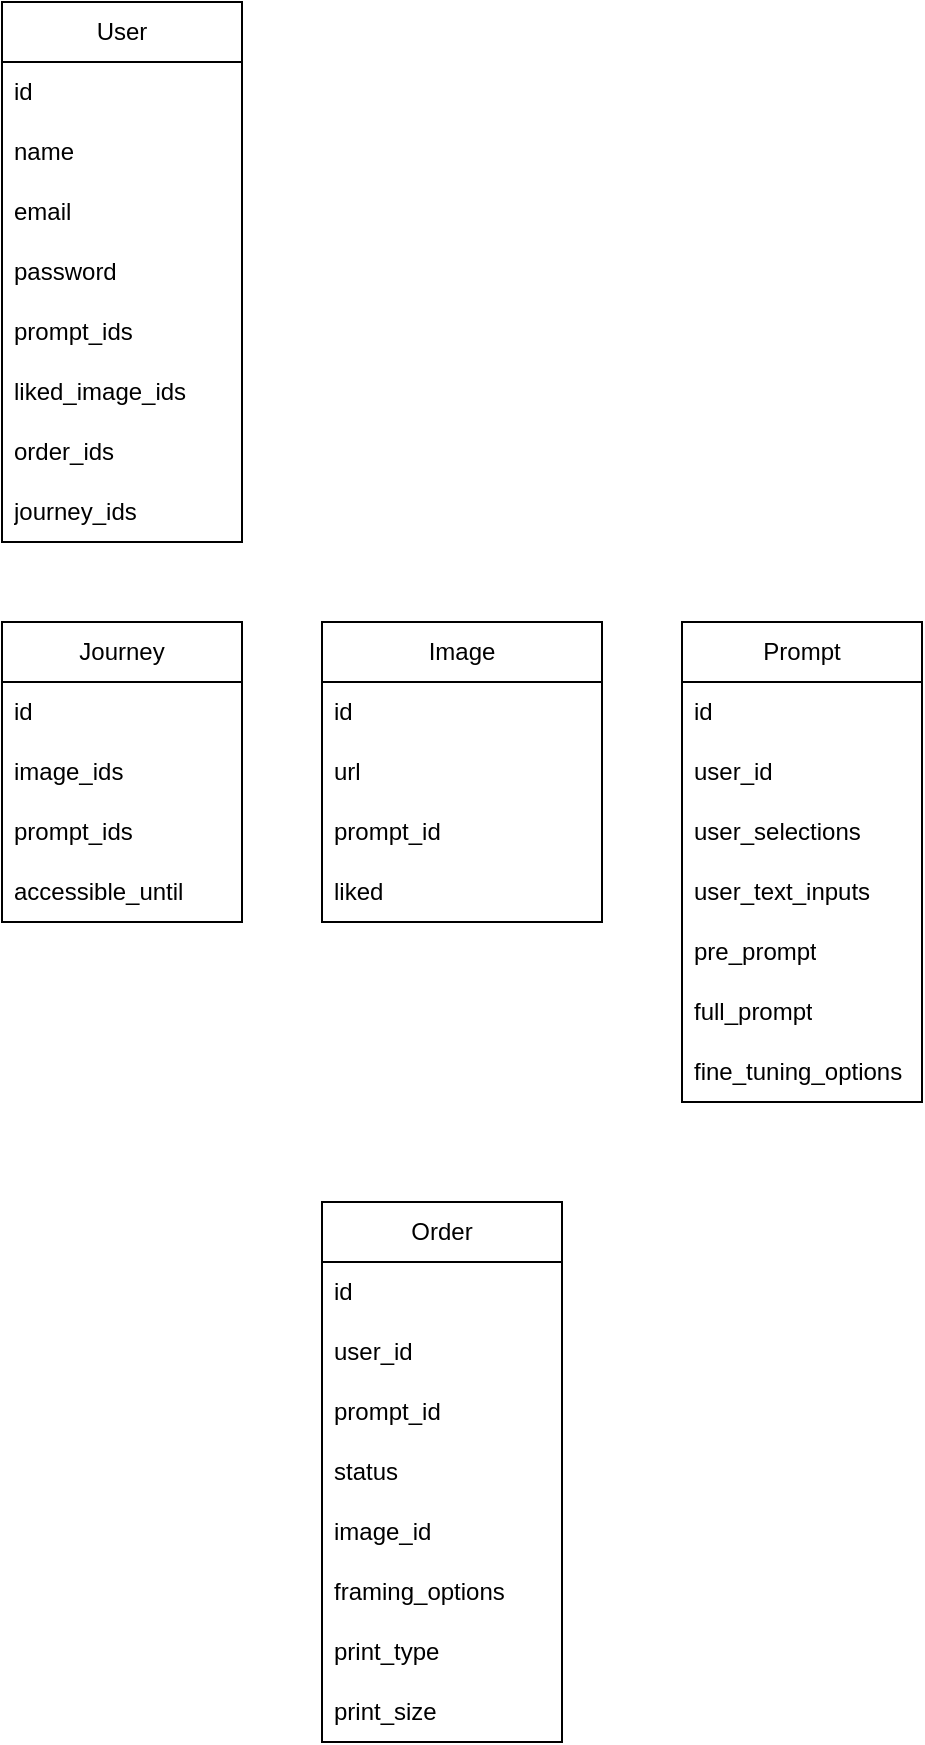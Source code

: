 <mxfile version="21.2.8" type="device">
  <diagram name="Page-1" id="mRpUkiUvPYsFzHzaxMEt">
    <mxGraphModel dx="687" dy="671" grid="1" gridSize="10" guides="1" tooltips="1" connect="1" arrows="1" fold="1" page="1" pageScale="1" pageWidth="850" pageHeight="1100" math="0" shadow="0">
      <root>
        <mxCell id="0" />
        <mxCell id="1" parent="0" />
        <mxCell id="lTGVT3LhuYlcSN3kLbki-1" value="User" style="swimlane;fontStyle=0;childLayout=stackLayout;horizontal=1;startSize=30;horizontalStack=0;resizeParent=1;resizeParentMax=0;resizeLast=0;collapsible=1;marginBottom=0;whiteSpace=wrap;html=1;" parent="1" vertex="1">
          <mxGeometry x="40" y="40" width="120" height="270" as="geometry">
            <mxRectangle x="530" y="440" width="70" height="30" as="alternateBounds" />
          </mxGeometry>
        </mxCell>
        <mxCell id="lTGVT3LhuYlcSN3kLbki-2" value="id" style="text;strokeColor=none;fillColor=none;align=left;verticalAlign=middle;spacingLeft=4;spacingRight=4;overflow=hidden;points=[[0,0.5],[1,0.5]];portConstraint=eastwest;rotatable=0;whiteSpace=wrap;html=1;" parent="lTGVT3LhuYlcSN3kLbki-1" vertex="1">
          <mxGeometry y="30" width="120" height="30" as="geometry" />
        </mxCell>
        <mxCell id="lTGVT3LhuYlcSN3kLbki-3" value="name" style="text;strokeColor=none;fillColor=none;align=left;verticalAlign=middle;spacingLeft=4;spacingRight=4;overflow=hidden;points=[[0,0.5],[1,0.5]];portConstraint=eastwest;rotatable=0;whiteSpace=wrap;html=1;" parent="lTGVT3LhuYlcSN3kLbki-1" vertex="1">
          <mxGeometry y="60" width="120" height="30" as="geometry" />
        </mxCell>
        <mxCell id="lTGVT3LhuYlcSN3kLbki-4" value="email" style="text;strokeColor=none;fillColor=none;align=left;verticalAlign=middle;spacingLeft=4;spacingRight=4;overflow=hidden;points=[[0,0.5],[1,0.5]];portConstraint=eastwest;rotatable=0;whiteSpace=wrap;html=1;" parent="lTGVT3LhuYlcSN3kLbki-1" vertex="1">
          <mxGeometry y="90" width="120" height="30" as="geometry" />
        </mxCell>
        <mxCell id="lTGVT3LhuYlcSN3kLbki-5" value="password" style="text;strokeColor=none;fillColor=none;align=left;verticalAlign=middle;spacingLeft=4;spacingRight=4;overflow=hidden;points=[[0,0.5],[1,0.5]];portConstraint=eastwest;rotatable=0;whiteSpace=wrap;html=1;" parent="lTGVT3LhuYlcSN3kLbki-1" vertex="1">
          <mxGeometry y="120" width="120" height="30" as="geometry" />
        </mxCell>
        <mxCell id="lTGVT3LhuYlcSN3kLbki-17" value="prompt_ids" style="text;strokeColor=none;fillColor=none;align=left;verticalAlign=middle;spacingLeft=4;spacingRight=4;overflow=hidden;points=[[0,0.5],[1,0.5]];portConstraint=eastwest;rotatable=0;whiteSpace=wrap;html=1;" parent="lTGVT3LhuYlcSN3kLbki-1" vertex="1">
          <mxGeometry y="150" width="120" height="30" as="geometry" />
        </mxCell>
        <mxCell id="lTGVT3LhuYlcSN3kLbki-31" value="liked_image_ids" style="text;strokeColor=none;fillColor=none;align=left;verticalAlign=middle;spacingLeft=4;spacingRight=4;overflow=hidden;points=[[0,0.5],[1,0.5]];portConstraint=eastwest;rotatable=0;whiteSpace=wrap;html=1;" parent="lTGVT3LhuYlcSN3kLbki-1" vertex="1">
          <mxGeometry y="180" width="120" height="30" as="geometry" />
        </mxCell>
        <mxCell id="lTGVT3LhuYlcSN3kLbki-45" value="order_ids" style="text;strokeColor=none;fillColor=none;align=left;verticalAlign=middle;spacingLeft=4;spacingRight=4;overflow=hidden;points=[[0,0.5],[1,0.5]];portConstraint=eastwest;rotatable=0;whiteSpace=wrap;html=1;" parent="lTGVT3LhuYlcSN3kLbki-1" vertex="1">
          <mxGeometry y="210" width="120" height="30" as="geometry" />
        </mxCell>
        <mxCell id="lTGVT3LhuYlcSN3kLbki-19" value="journey_ids" style="text;strokeColor=none;fillColor=none;align=left;verticalAlign=middle;spacingLeft=4;spacingRight=4;overflow=hidden;points=[[0,0.5],[1,0.5]];portConstraint=eastwest;rotatable=0;whiteSpace=wrap;html=1;" parent="lTGVT3LhuYlcSN3kLbki-1" vertex="1">
          <mxGeometry y="240" width="120" height="30" as="geometry" />
        </mxCell>
        <mxCell id="lTGVT3LhuYlcSN3kLbki-6" value="Prompt" style="swimlane;fontStyle=0;childLayout=stackLayout;horizontal=1;startSize=30;horizontalStack=0;resizeParent=1;resizeParentMax=0;resizeLast=0;collapsible=1;marginBottom=0;whiteSpace=wrap;html=1;" parent="1" vertex="1">
          <mxGeometry x="380" y="350" width="120" height="240" as="geometry" />
        </mxCell>
        <mxCell id="lTGVT3LhuYlcSN3kLbki-7" value="id" style="text;strokeColor=none;fillColor=none;align=left;verticalAlign=middle;spacingLeft=4;spacingRight=4;overflow=hidden;points=[[0,0.5],[1,0.5]];portConstraint=eastwest;rotatable=0;whiteSpace=wrap;html=1;" parent="lTGVT3LhuYlcSN3kLbki-6" vertex="1">
          <mxGeometry y="30" width="120" height="30" as="geometry" />
        </mxCell>
        <mxCell id="lTGVT3LhuYlcSN3kLbki-8" value="user_id" style="text;strokeColor=none;fillColor=none;align=left;verticalAlign=middle;spacingLeft=4;spacingRight=4;overflow=hidden;points=[[0,0.5],[1,0.5]];portConstraint=eastwest;rotatable=0;whiteSpace=wrap;html=1;" parent="lTGVT3LhuYlcSN3kLbki-6" vertex="1">
          <mxGeometry y="60" width="120" height="30" as="geometry" />
        </mxCell>
        <mxCell id="lTGVT3LhuYlcSN3kLbki-9" value="user_selections" style="text;strokeColor=none;fillColor=none;align=left;verticalAlign=middle;spacingLeft=4;spacingRight=4;overflow=hidden;points=[[0,0.5],[1,0.5]];portConstraint=eastwest;rotatable=0;whiteSpace=wrap;html=1;" parent="lTGVT3LhuYlcSN3kLbki-6" vertex="1">
          <mxGeometry y="90" width="120" height="30" as="geometry" />
        </mxCell>
        <mxCell id="lTGVT3LhuYlcSN3kLbki-24" value="user_text_inputs" style="text;strokeColor=none;fillColor=none;align=left;verticalAlign=middle;spacingLeft=4;spacingRight=4;overflow=hidden;points=[[0,0.5],[1,0.5]];portConstraint=eastwest;rotatable=0;whiteSpace=wrap;html=1;" parent="lTGVT3LhuYlcSN3kLbki-6" vertex="1">
          <mxGeometry y="120" width="120" height="30" as="geometry" />
        </mxCell>
        <mxCell id="lTGVT3LhuYlcSN3kLbki-10" value="pre_prompt" style="text;strokeColor=none;fillColor=none;align=left;verticalAlign=middle;spacingLeft=4;spacingRight=4;overflow=hidden;points=[[0,0.5],[1,0.5]];portConstraint=eastwest;rotatable=0;whiteSpace=wrap;html=1;" parent="lTGVT3LhuYlcSN3kLbki-6" vertex="1">
          <mxGeometry y="150" width="120" height="30" as="geometry" />
        </mxCell>
        <mxCell id="lTGVT3LhuYlcSN3kLbki-11" value="full_prompt" style="text;strokeColor=none;fillColor=none;align=left;verticalAlign=middle;spacingLeft=4;spacingRight=4;overflow=hidden;points=[[0,0.5],[1,0.5]];portConstraint=eastwest;rotatable=0;whiteSpace=wrap;html=1;" parent="lTGVT3LhuYlcSN3kLbki-6" vertex="1">
          <mxGeometry y="180" width="120" height="30" as="geometry" />
        </mxCell>
        <mxCell id="lTGVT3LhuYlcSN3kLbki-51" value="fine_tuning_options" style="text;strokeColor=none;fillColor=none;align=left;verticalAlign=middle;spacingLeft=4;spacingRight=4;overflow=hidden;points=[[0,0.5],[1,0.5]];portConstraint=eastwest;rotatable=0;whiteSpace=wrap;html=1;" parent="lTGVT3LhuYlcSN3kLbki-6" vertex="1">
          <mxGeometry y="210" width="120" height="30" as="geometry" />
        </mxCell>
        <mxCell id="lTGVT3LhuYlcSN3kLbki-13" value="Order" style="swimlane;fontStyle=0;childLayout=stackLayout;horizontal=1;startSize=30;horizontalStack=0;resizeParent=1;resizeParentMax=0;resizeLast=0;collapsible=1;marginBottom=0;whiteSpace=wrap;html=1;" parent="1" vertex="1">
          <mxGeometry x="200" y="640" width="120" height="270" as="geometry" />
        </mxCell>
        <mxCell id="lTGVT3LhuYlcSN3kLbki-14" value="id" style="text;strokeColor=none;fillColor=none;align=left;verticalAlign=middle;spacingLeft=4;spacingRight=4;overflow=hidden;points=[[0,0.5],[1,0.5]];portConstraint=eastwest;rotatable=0;whiteSpace=wrap;html=1;" parent="lTGVT3LhuYlcSN3kLbki-13" vertex="1">
          <mxGeometry y="30" width="120" height="30" as="geometry" />
        </mxCell>
        <mxCell id="lTGVT3LhuYlcSN3kLbki-15" value="user_id" style="text;strokeColor=none;fillColor=none;align=left;verticalAlign=middle;spacingLeft=4;spacingRight=4;overflow=hidden;points=[[0,0.5],[1,0.5]];portConstraint=eastwest;rotatable=0;whiteSpace=wrap;html=1;" parent="lTGVT3LhuYlcSN3kLbki-13" vertex="1">
          <mxGeometry y="60" width="120" height="30" as="geometry" />
        </mxCell>
        <mxCell id="lTGVT3LhuYlcSN3kLbki-36" value="prompt_id" style="text;strokeColor=none;fillColor=none;align=left;verticalAlign=middle;spacingLeft=4;spacingRight=4;overflow=hidden;points=[[0,0.5],[1,0.5]];portConstraint=eastwest;rotatable=0;whiteSpace=wrap;html=1;" parent="lTGVT3LhuYlcSN3kLbki-13" vertex="1">
          <mxGeometry y="90" width="120" height="30" as="geometry" />
        </mxCell>
        <mxCell id="lTGVT3LhuYlcSN3kLbki-16" value="status" style="text;strokeColor=none;fillColor=none;align=left;verticalAlign=middle;spacingLeft=4;spacingRight=4;overflow=hidden;points=[[0,0.5],[1,0.5]];portConstraint=eastwest;rotatable=0;whiteSpace=wrap;html=1;" parent="lTGVT3LhuYlcSN3kLbki-13" vertex="1">
          <mxGeometry y="120" width="120" height="30" as="geometry" />
        </mxCell>
        <mxCell id="lTGVT3LhuYlcSN3kLbki-23" value="image_id" style="text;strokeColor=none;fillColor=none;align=left;verticalAlign=middle;spacingLeft=4;spacingRight=4;overflow=hidden;points=[[0,0.5],[1,0.5]];portConstraint=eastwest;rotatable=0;whiteSpace=wrap;html=1;" parent="lTGVT3LhuYlcSN3kLbki-13" vertex="1">
          <mxGeometry y="150" width="120" height="30" as="geometry" />
        </mxCell>
        <mxCell id="lTGVT3LhuYlcSN3kLbki-53" value="framing_options" style="text;strokeColor=none;fillColor=none;align=left;verticalAlign=middle;spacingLeft=4;spacingRight=4;overflow=hidden;points=[[0,0.5],[1,0.5]];portConstraint=eastwest;rotatable=0;whiteSpace=wrap;html=1;" parent="lTGVT3LhuYlcSN3kLbki-13" vertex="1">
          <mxGeometry y="180" width="120" height="30" as="geometry" />
        </mxCell>
        <mxCell id="lTGVT3LhuYlcSN3kLbki-54" value="print_type" style="text;strokeColor=none;fillColor=none;align=left;verticalAlign=middle;spacingLeft=4;spacingRight=4;overflow=hidden;points=[[0,0.5],[1,0.5]];portConstraint=eastwest;rotatable=0;whiteSpace=wrap;html=1;" parent="lTGVT3LhuYlcSN3kLbki-13" vertex="1">
          <mxGeometry y="210" width="120" height="30" as="geometry" />
        </mxCell>
        <mxCell id="lTGVT3LhuYlcSN3kLbki-55" value="print_size" style="text;strokeColor=none;fillColor=none;align=left;verticalAlign=middle;spacingLeft=4;spacingRight=4;overflow=hidden;points=[[0,0.5],[1,0.5]];portConstraint=eastwest;rotatable=0;whiteSpace=wrap;html=1;" parent="lTGVT3LhuYlcSN3kLbki-13" vertex="1">
          <mxGeometry y="240" width="120" height="30" as="geometry" />
        </mxCell>
        <mxCell id="lTGVT3LhuYlcSN3kLbki-25" value="Image" style="swimlane;fontStyle=0;childLayout=stackLayout;horizontal=1;startSize=30;horizontalStack=0;resizeParent=1;resizeParentMax=0;resizeLast=0;collapsible=1;marginBottom=0;whiteSpace=wrap;html=1;" parent="1" vertex="1">
          <mxGeometry x="200" y="350" width="140" height="150" as="geometry" />
        </mxCell>
        <mxCell id="lTGVT3LhuYlcSN3kLbki-26" value="id" style="text;strokeColor=none;fillColor=none;align=left;verticalAlign=middle;spacingLeft=4;spacingRight=4;overflow=hidden;points=[[0,0.5],[1,0.5]];portConstraint=eastwest;rotatable=0;whiteSpace=wrap;html=1;" parent="lTGVT3LhuYlcSN3kLbki-25" vertex="1">
          <mxGeometry y="30" width="140" height="30" as="geometry" />
        </mxCell>
        <mxCell id="lTGVT3LhuYlcSN3kLbki-27" value="url" style="text;strokeColor=none;fillColor=none;align=left;verticalAlign=middle;spacingLeft=4;spacingRight=4;overflow=hidden;points=[[0,0.5],[1,0.5]];portConstraint=eastwest;rotatable=0;whiteSpace=wrap;html=1;" parent="lTGVT3LhuYlcSN3kLbki-25" vertex="1">
          <mxGeometry y="60" width="140" height="30" as="geometry" />
        </mxCell>
        <mxCell id="lTGVT3LhuYlcSN3kLbki-41" value="prompt_id" style="text;strokeColor=none;fillColor=none;align=left;verticalAlign=middle;spacingLeft=4;spacingRight=4;overflow=hidden;points=[[0,0.5],[1,0.5]];portConstraint=eastwest;rotatable=0;whiteSpace=wrap;html=1;" parent="lTGVT3LhuYlcSN3kLbki-25" vertex="1">
          <mxGeometry y="90" width="140" height="30" as="geometry" />
        </mxCell>
        <mxCell id="lTGVT3LhuYlcSN3kLbki-52" value="liked" style="text;strokeColor=none;fillColor=none;align=left;verticalAlign=middle;spacingLeft=4;spacingRight=4;overflow=hidden;points=[[0,0.5],[1,0.5]];portConstraint=eastwest;rotatable=0;whiteSpace=wrap;html=1;" parent="lTGVT3LhuYlcSN3kLbki-25" vertex="1">
          <mxGeometry y="120" width="140" height="30" as="geometry" />
        </mxCell>
        <mxCell id="lTGVT3LhuYlcSN3kLbki-46" value="Journey" style="swimlane;fontStyle=0;childLayout=stackLayout;horizontal=1;startSize=30;horizontalStack=0;resizeParent=1;resizeParentMax=0;resizeLast=0;collapsible=1;marginBottom=0;whiteSpace=wrap;html=1;" parent="1" vertex="1">
          <mxGeometry x="40" y="350" width="120" height="150" as="geometry" />
        </mxCell>
        <mxCell id="lTGVT3LhuYlcSN3kLbki-56" value="id" style="text;strokeColor=none;fillColor=none;align=left;verticalAlign=middle;spacingLeft=4;spacingRight=4;overflow=hidden;points=[[0,0.5],[1,0.5]];portConstraint=eastwest;rotatable=0;whiteSpace=wrap;html=1;" parent="lTGVT3LhuYlcSN3kLbki-46" vertex="1">
          <mxGeometry y="30" width="120" height="30" as="geometry" />
        </mxCell>
        <mxCell id="lTGVT3LhuYlcSN3kLbki-47" value="image_ids" style="text;strokeColor=none;fillColor=none;align=left;verticalAlign=middle;spacingLeft=4;spacingRight=4;overflow=hidden;points=[[0,0.5],[1,0.5]];portConstraint=eastwest;rotatable=0;whiteSpace=wrap;html=1;" parent="lTGVT3LhuYlcSN3kLbki-46" vertex="1">
          <mxGeometry y="60" width="120" height="30" as="geometry" />
        </mxCell>
        <mxCell id="lTGVT3LhuYlcSN3kLbki-57" value="prompt_ids" style="text;strokeColor=none;fillColor=none;align=left;verticalAlign=middle;spacingLeft=4;spacingRight=4;overflow=hidden;points=[[0,0.5],[1,0.5]];portConstraint=eastwest;rotatable=0;whiteSpace=wrap;html=1;" parent="lTGVT3LhuYlcSN3kLbki-46" vertex="1">
          <mxGeometry y="90" width="120" height="30" as="geometry" />
        </mxCell>
        <mxCell id="lTGVT3LhuYlcSN3kLbki-50" value="accessible_until" style="text;strokeColor=none;fillColor=none;align=left;verticalAlign=middle;spacingLeft=4;spacingRight=4;overflow=hidden;points=[[0,0.5],[1,0.5]];portConstraint=eastwest;rotatable=0;whiteSpace=wrap;html=1;" parent="lTGVT3LhuYlcSN3kLbki-46" vertex="1">
          <mxGeometry y="120" width="120" height="30" as="geometry" />
        </mxCell>
      </root>
    </mxGraphModel>
  </diagram>
</mxfile>

